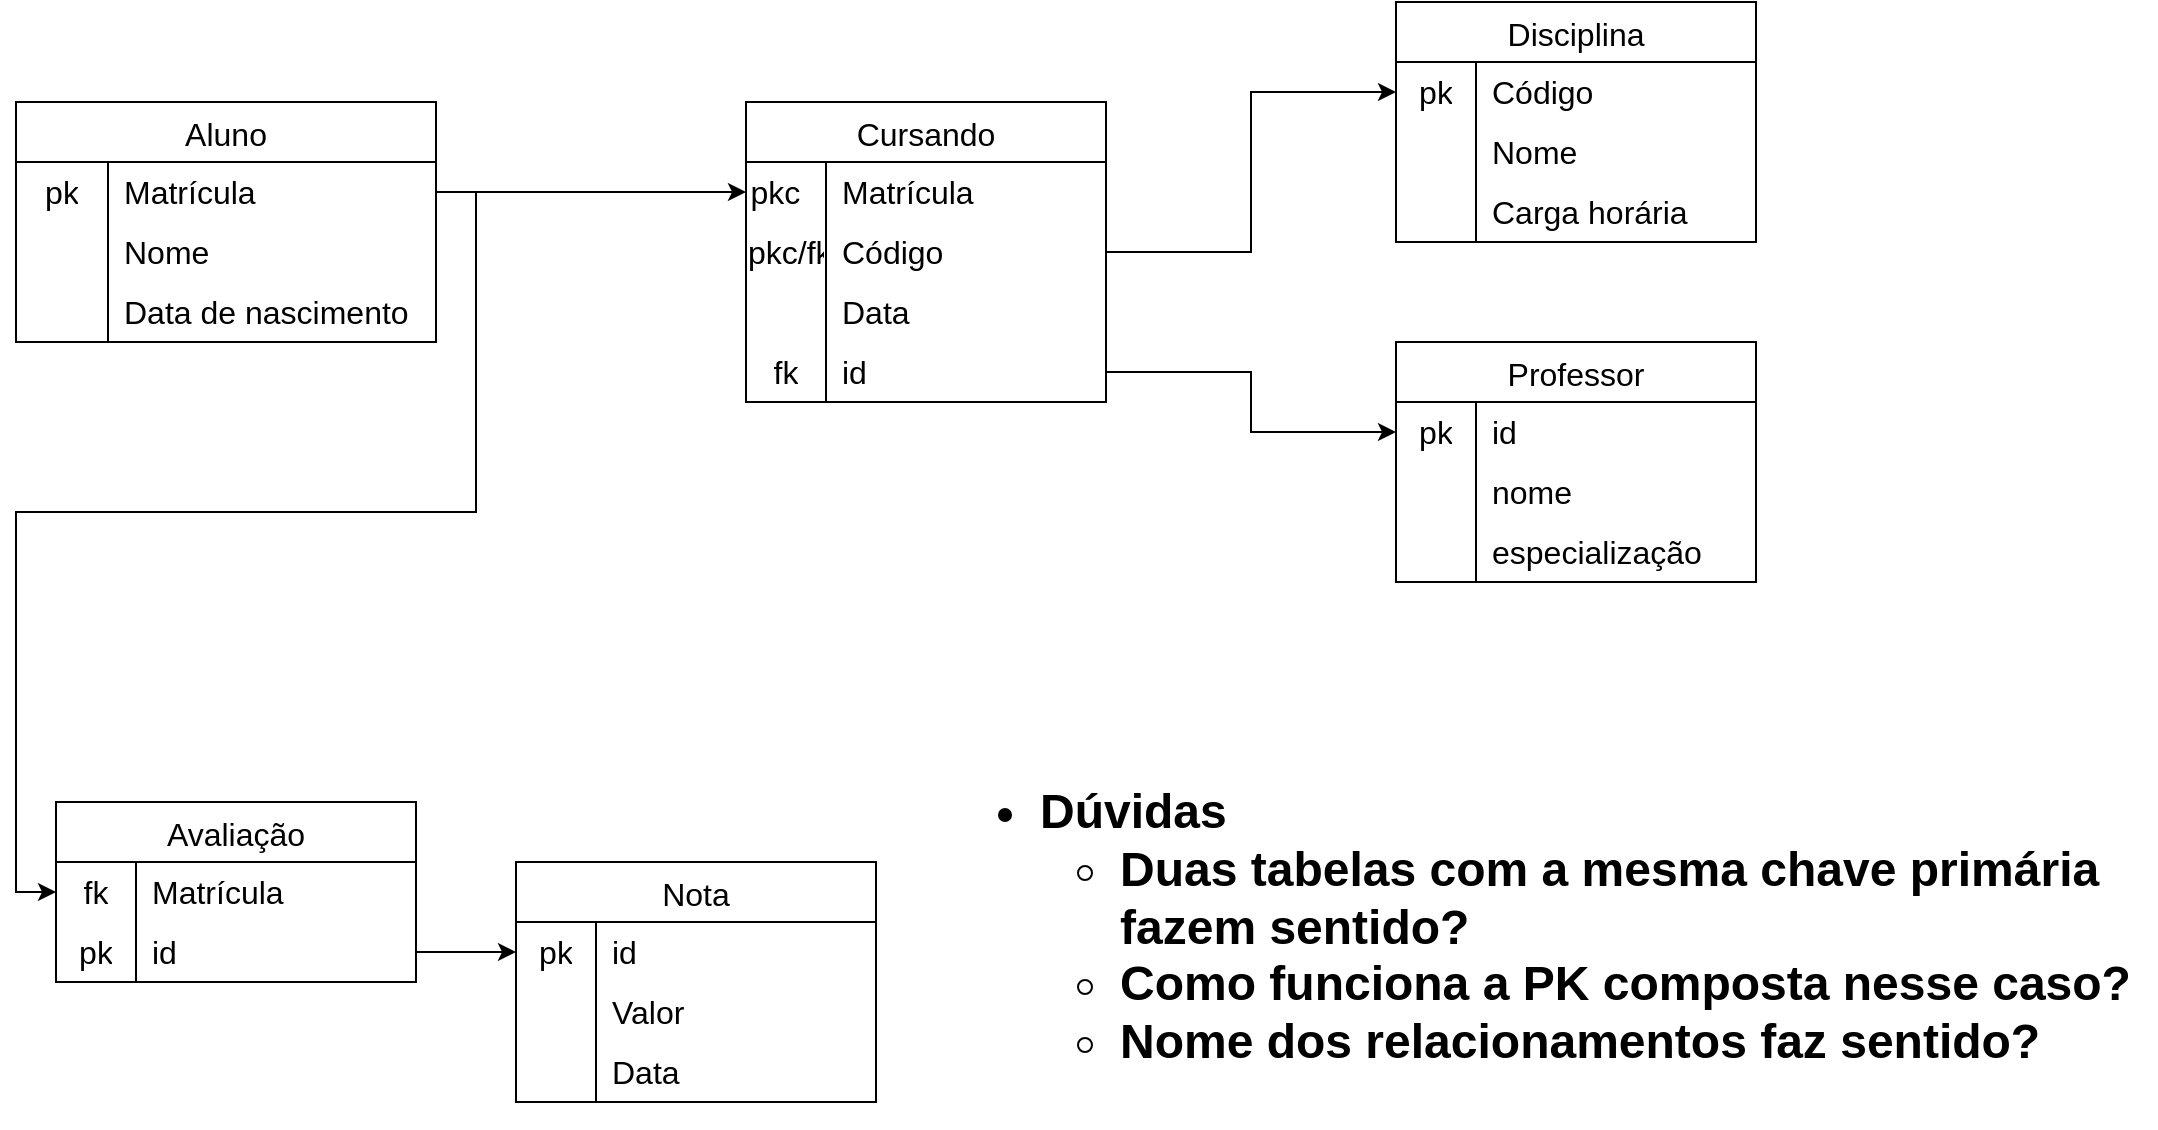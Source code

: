 <mxfile version="24.0.7" type="github">
  <diagram name="Page-1" id="eZEMKafNCvcOQmbBjfex">
    <mxGraphModel dx="1035" dy="501" grid="1" gridSize="10" guides="1" tooltips="1" connect="1" arrows="1" fold="1" page="1" pageScale="1" pageWidth="850" pageHeight="1100" math="0" shadow="0">
      <root>
        <mxCell id="0" />
        <mxCell id="1" parent="0" />
        <mxCell id="tG2BJZwH0-rpYTvCMO7J-5" value="Aluno" style="shape=table;startSize=30;container=1;collapsible=0;childLayout=tableLayout;fixedRows=1;rowLines=0;fontStyle=0;strokeColor=default;fontSize=16;" vertex="1" parent="1">
          <mxGeometry x="60" y="190" width="210" height="120" as="geometry" />
        </mxCell>
        <mxCell id="tG2BJZwH0-rpYTvCMO7J-6" value="" style="shape=tableRow;horizontal=0;startSize=0;swimlaneHead=0;swimlaneBody=0;top=0;left=0;bottom=0;right=0;collapsible=0;dropTarget=0;fillColor=none;points=[[0,0.5],[1,0.5]];portConstraint=eastwest;strokeColor=inherit;fontSize=16;" vertex="1" parent="tG2BJZwH0-rpYTvCMO7J-5">
          <mxGeometry y="30" width="210" height="30" as="geometry" />
        </mxCell>
        <mxCell id="tG2BJZwH0-rpYTvCMO7J-7" value="pk" style="shape=partialRectangle;html=1;whiteSpace=wrap;connectable=0;fillColor=none;top=0;left=0;bottom=0;right=0;overflow=hidden;pointerEvents=1;strokeColor=inherit;fontSize=16;" vertex="1" parent="tG2BJZwH0-rpYTvCMO7J-6">
          <mxGeometry width="46" height="30" as="geometry">
            <mxRectangle width="46" height="30" as="alternateBounds" />
          </mxGeometry>
        </mxCell>
        <mxCell id="tG2BJZwH0-rpYTvCMO7J-8" value="Matrícula" style="shape=partialRectangle;html=1;whiteSpace=wrap;connectable=0;fillColor=none;top=0;left=0;bottom=0;right=0;align=left;spacingLeft=6;overflow=hidden;strokeColor=inherit;fontSize=16;" vertex="1" parent="tG2BJZwH0-rpYTvCMO7J-6">
          <mxGeometry x="46" width="164" height="30" as="geometry">
            <mxRectangle width="164" height="30" as="alternateBounds" />
          </mxGeometry>
        </mxCell>
        <mxCell id="tG2BJZwH0-rpYTvCMO7J-9" value="" style="shape=tableRow;horizontal=0;startSize=0;swimlaneHead=0;swimlaneBody=0;top=0;left=0;bottom=0;right=0;collapsible=0;dropTarget=0;fillColor=none;points=[[0,0.5],[1,0.5]];portConstraint=eastwest;strokeColor=inherit;fontSize=16;" vertex="1" parent="tG2BJZwH0-rpYTvCMO7J-5">
          <mxGeometry y="60" width="210" height="30" as="geometry" />
        </mxCell>
        <mxCell id="tG2BJZwH0-rpYTvCMO7J-10" value="" style="shape=partialRectangle;html=1;whiteSpace=wrap;connectable=0;fillColor=none;top=0;left=0;bottom=0;right=0;overflow=hidden;strokeColor=inherit;fontSize=16;" vertex="1" parent="tG2BJZwH0-rpYTvCMO7J-9">
          <mxGeometry width="46" height="30" as="geometry">
            <mxRectangle width="46" height="30" as="alternateBounds" />
          </mxGeometry>
        </mxCell>
        <mxCell id="tG2BJZwH0-rpYTvCMO7J-11" value="Nome" style="shape=partialRectangle;html=1;whiteSpace=wrap;connectable=0;fillColor=none;top=0;left=0;bottom=0;right=0;align=left;spacingLeft=6;overflow=hidden;strokeColor=inherit;fontSize=16;" vertex="1" parent="tG2BJZwH0-rpYTvCMO7J-9">
          <mxGeometry x="46" width="164" height="30" as="geometry">
            <mxRectangle width="164" height="30" as="alternateBounds" />
          </mxGeometry>
        </mxCell>
        <mxCell id="tG2BJZwH0-rpYTvCMO7J-12" value="" style="shape=tableRow;horizontal=0;startSize=0;swimlaneHead=0;swimlaneBody=0;top=0;left=0;bottom=0;right=0;collapsible=0;dropTarget=0;fillColor=none;points=[[0,0.5],[1,0.5]];portConstraint=eastwest;strokeColor=inherit;fontSize=16;" vertex="1" parent="tG2BJZwH0-rpYTvCMO7J-5">
          <mxGeometry y="90" width="210" height="30" as="geometry" />
        </mxCell>
        <mxCell id="tG2BJZwH0-rpYTvCMO7J-13" value="" style="shape=partialRectangle;html=1;whiteSpace=wrap;connectable=0;fillColor=none;top=0;left=0;bottom=0;right=0;overflow=hidden;strokeColor=inherit;fontSize=16;" vertex="1" parent="tG2BJZwH0-rpYTvCMO7J-12">
          <mxGeometry width="46" height="30" as="geometry">
            <mxRectangle width="46" height="30" as="alternateBounds" />
          </mxGeometry>
        </mxCell>
        <mxCell id="tG2BJZwH0-rpYTvCMO7J-14" value="Data de nascimento" style="shape=partialRectangle;html=1;whiteSpace=wrap;connectable=0;fillColor=none;top=0;left=0;bottom=0;right=0;align=left;spacingLeft=6;overflow=hidden;strokeColor=inherit;fontSize=16;" vertex="1" parent="tG2BJZwH0-rpYTvCMO7J-12">
          <mxGeometry x="46" width="164" height="30" as="geometry">
            <mxRectangle width="164" height="30" as="alternateBounds" />
          </mxGeometry>
        </mxCell>
        <mxCell id="tG2BJZwH0-rpYTvCMO7J-15" value="Professor" style="shape=table;startSize=30;container=1;collapsible=0;childLayout=tableLayout;fixedRows=1;rowLines=0;fontStyle=0;strokeColor=default;fontSize=16;" vertex="1" parent="1">
          <mxGeometry x="750" y="310" width="180" height="120" as="geometry" />
        </mxCell>
        <mxCell id="tG2BJZwH0-rpYTvCMO7J-16" value="" style="shape=tableRow;horizontal=0;startSize=0;swimlaneHead=0;swimlaneBody=0;top=0;left=0;bottom=0;right=0;collapsible=0;dropTarget=0;fillColor=none;points=[[0,0.5],[1,0.5]];portConstraint=eastwest;strokeColor=inherit;fontSize=16;" vertex="1" parent="tG2BJZwH0-rpYTvCMO7J-15">
          <mxGeometry y="30" width="180" height="30" as="geometry" />
        </mxCell>
        <mxCell id="tG2BJZwH0-rpYTvCMO7J-17" value="pk" style="shape=partialRectangle;html=1;whiteSpace=wrap;connectable=0;fillColor=none;top=0;left=0;bottom=0;right=0;overflow=hidden;pointerEvents=1;strokeColor=inherit;fontSize=16;" vertex="1" parent="tG2BJZwH0-rpYTvCMO7J-16">
          <mxGeometry width="40" height="30" as="geometry">
            <mxRectangle width="40" height="30" as="alternateBounds" />
          </mxGeometry>
        </mxCell>
        <mxCell id="tG2BJZwH0-rpYTvCMO7J-18" value="id" style="shape=partialRectangle;html=1;whiteSpace=wrap;connectable=0;fillColor=none;top=0;left=0;bottom=0;right=0;align=left;spacingLeft=6;overflow=hidden;strokeColor=inherit;fontSize=16;" vertex="1" parent="tG2BJZwH0-rpYTvCMO7J-16">
          <mxGeometry x="40" width="140" height="30" as="geometry">
            <mxRectangle width="140" height="30" as="alternateBounds" />
          </mxGeometry>
        </mxCell>
        <mxCell id="tG2BJZwH0-rpYTvCMO7J-19" value="" style="shape=tableRow;horizontal=0;startSize=0;swimlaneHead=0;swimlaneBody=0;top=0;left=0;bottom=0;right=0;collapsible=0;dropTarget=0;fillColor=none;points=[[0,0.5],[1,0.5]];portConstraint=eastwest;strokeColor=inherit;fontSize=16;" vertex="1" parent="tG2BJZwH0-rpYTvCMO7J-15">
          <mxGeometry y="60" width="180" height="30" as="geometry" />
        </mxCell>
        <mxCell id="tG2BJZwH0-rpYTvCMO7J-20" value="" style="shape=partialRectangle;html=1;whiteSpace=wrap;connectable=0;fillColor=none;top=0;left=0;bottom=0;right=0;overflow=hidden;strokeColor=inherit;fontSize=16;" vertex="1" parent="tG2BJZwH0-rpYTvCMO7J-19">
          <mxGeometry width="40" height="30" as="geometry">
            <mxRectangle width="40" height="30" as="alternateBounds" />
          </mxGeometry>
        </mxCell>
        <mxCell id="tG2BJZwH0-rpYTvCMO7J-21" value="nome" style="shape=partialRectangle;html=1;whiteSpace=wrap;connectable=0;fillColor=none;top=0;left=0;bottom=0;right=0;align=left;spacingLeft=6;overflow=hidden;strokeColor=inherit;fontSize=16;" vertex="1" parent="tG2BJZwH0-rpYTvCMO7J-19">
          <mxGeometry x="40" width="140" height="30" as="geometry">
            <mxRectangle width="140" height="30" as="alternateBounds" />
          </mxGeometry>
        </mxCell>
        <mxCell id="tG2BJZwH0-rpYTvCMO7J-22" value="" style="shape=tableRow;horizontal=0;startSize=0;swimlaneHead=0;swimlaneBody=0;top=0;left=0;bottom=0;right=0;collapsible=0;dropTarget=0;fillColor=none;points=[[0,0.5],[1,0.5]];portConstraint=eastwest;strokeColor=inherit;fontSize=16;" vertex="1" parent="tG2BJZwH0-rpYTvCMO7J-15">
          <mxGeometry y="90" width="180" height="30" as="geometry" />
        </mxCell>
        <mxCell id="tG2BJZwH0-rpYTvCMO7J-23" value="" style="shape=partialRectangle;html=1;whiteSpace=wrap;connectable=0;fillColor=none;top=0;left=0;bottom=0;right=0;overflow=hidden;strokeColor=inherit;fontSize=16;" vertex="1" parent="tG2BJZwH0-rpYTvCMO7J-22">
          <mxGeometry width="40" height="30" as="geometry">
            <mxRectangle width="40" height="30" as="alternateBounds" />
          </mxGeometry>
        </mxCell>
        <mxCell id="tG2BJZwH0-rpYTvCMO7J-24" value="especialização" style="shape=partialRectangle;html=1;whiteSpace=wrap;connectable=0;fillColor=none;top=0;left=0;bottom=0;right=0;align=left;spacingLeft=6;overflow=hidden;strokeColor=inherit;fontSize=16;" vertex="1" parent="tG2BJZwH0-rpYTvCMO7J-22">
          <mxGeometry x="40" width="140" height="30" as="geometry">
            <mxRectangle width="140" height="30" as="alternateBounds" />
          </mxGeometry>
        </mxCell>
        <mxCell id="tG2BJZwH0-rpYTvCMO7J-25" value="Disciplina" style="shape=table;startSize=30;container=1;collapsible=0;childLayout=tableLayout;fixedRows=1;rowLines=0;fontStyle=0;strokeColor=default;fontSize=16;" vertex="1" parent="1">
          <mxGeometry x="750" y="140" width="180" height="120" as="geometry" />
        </mxCell>
        <mxCell id="tG2BJZwH0-rpYTvCMO7J-26" value="" style="shape=tableRow;horizontal=0;startSize=0;swimlaneHead=0;swimlaneBody=0;top=0;left=0;bottom=0;right=0;collapsible=0;dropTarget=0;fillColor=none;points=[[0,0.5],[1,0.5]];portConstraint=eastwest;strokeColor=inherit;fontSize=16;" vertex="1" parent="tG2BJZwH0-rpYTvCMO7J-25">
          <mxGeometry y="30" width="180" height="30" as="geometry" />
        </mxCell>
        <mxCell id="tG2BJZwH0-rpYTvCMO7J-27" value="pk" style="shape=partialRectangle;html=1;whiteSpace=wrap;connectable=0;fillColor=none;top=0;left=0;bottom=0;right=0;overflow=hidden;pointerEvents=1;strokeColor=inherit;fontSize=16;" vertex="1" parent="tG2BJZwH0-rpYTvCMO7J-26">
          <mxGeometry width="40" height="30" as="geometry">
            <mxRectangle width="40" height="30" as="alternateBounds" />
          </mxGeometry>
        </mxCell>
        <mxCell id="tG2BJZwH0-rpYTvCMO7J-28" value="Código" style="shape=partialRectangle;html=1;whiteSpace=wrap;connectable=0;fillColor=none;top=0;left=0;bottom=0;right=0;align=left;spacingLeft=6;overflow=hidden;strokeColor=inherit;fontSize=16;" vertex="1" parent="tG2BJZwH0-rpYTvCMO7J-26">
          <mxGeometry x="40" width="140" height="30" as="geometry">
            <mxRectangle width="140" height="30" as="alternateBounds" />
          </mxGeometry>
        </mxCell>
        <mxCell id="tG2BJZwH0-rpYTvCMO7J-29" value="" style="shape=tableRow;horizontal=0;startSize=0;swimlaneHead=0;swimlaneBody=0;top=0;left=0;bottom=0;right=0;collapsible=0;dropTarget=0;fillColor=none;points=[[0,0.5],[1,0.5]];portConstraint=eastwest;strokeColor=inherit;fontSize=16;" vertex="1" parent="tG2BJZwH0-rpYTvCMO7J-25">
          <mxGeometry y="60" width="180" height="30" as="geometry" />
        </mxCell>
        <mxCell id="tG2BJZwH0-rpYTvCMO7J-30" value="" style="shape=partialRectangle;html=1;whiteSpace=wrap;connectable=0;fillColor=none;top=0;left=0;bottom=0;right=0;overflow=hidden;strokeColor=inherit;fontSize=16;" vertex="1" parent="tG2BJZwH0-rpYTvCMO7J-29">
          <mxGeometry width="40" height="30" as="geometry">
            <mxRectangle width="40" height="30" as="alternateBounds" />
          </mxGeometry>
        </mxCell>
        <mxCell id="tG2BJZwH0-rpYTvCMO7J-31" value="Nome" style="shape=partialRectangle;html=1;whiteSpace=wrap;connectable=0;fillColor=none;top=0;left=0;bottom=0;right=0;align=left;spacingLeft=6;overflow=hidden;strokeColor=inherit;fontSize=16;" vertex="1" parent="tG2BJZwH0-rpYTvCMO7J-29">
          <mxGeometry x="40" width="140" height="30" as="geometry">
            <mxRectangle width="140" height="30" as="alternateBounds" />
          </mxGeometry>
        </mxCell>
        <mxCell id="tG2BJZwH0-rpYTvCMO7J-32" value="" style="shape=tableRow;horizontal=0;startSize=0;swimlaneHead=0;swimlaneBody=0;top=0;left=0;bottom=0;right=0;collapsible=0;dropTarget=0;fillColor=none;points=[[0,0.5],[1,0.5]];portConstraint=eastwest;strokeColor=inherit;fontSize=16;" vertex="1" parent="tG2BJZwH0-rpYTvCMO7J-25">
          <mxGeometry y="90" width="180" height="30" as="geometry" />
        </mxCell>
        <mxCell id="tG2BJZwH0-rpYTvCMO7J-33" value="" style="shape=partialRectangle;html=1;whiteSpace=wrap;connectable=0;fillColor=none;top=0;left=0;bottom=0;right=0;overflow=hidden;strokeColor=inherit;fontSize=16;" vertex="1" parent="tG2BJZwH0-rpYTvCMO7J-32">
          <mxGeometry width="40" height="30" as="geometry">
            <mxRectangle width="40" height="30" as="alternateBounds" />
          </mxGeometry>
        </mxCell>
        <mxCell id="tG2BJZwH0-rpYTvCMO7J-34" value="Carga horária" style="shape=partialRectangle;html=1;whiteSpace=wrap;connectable=0;fillColor=none;top=0;left=0;bottom=0;right=0;align=left;spacingLeft=6;overflow=hidden;strokeColor=inherit;fontSize=16;" vertex="1" parent="tG2BJZwH0-rpYTvCMO7J-32">
          <mxGeometry x="40" width="140" height="30" as="geometry">
            <mxRectangle width="140" height="30" as="alternateBounds" />
          </mxGeometry>
        </mxCell>
        <mxCell id="tG2BJZwH0-rpYTvCMO7J-35" value="Nota" style="shape=table;startSize=30;container=1;collapsible=0;childLayout=tableLayout;fixedRows=1;rowLines=0;fontStyle=0;strokeColor=default;fontSize=16;" vertex="1" parent="1">
          <mxGeometry x="310" y="570" width="180" height="120" as="geometry" />
        </mxCell>
        <mxCell id="tG2BJZwH0-rpYTvCMO7J-36" value="" style="shape=tableRow;horizontal=0;startSize=0;swimlaneHead=0;swimlaneBody=0;top=0;left=0;bottom=0;right=0;collapsible=0;dropTarget=0;fillColor=none;points=[[0,0.5],[1,0.5]];portConstraint=eastwest;strokeColor=inherit;fontSize=16;" vertex="1" parent="tG2BJZwH0-rpYTvCMO7J-35">
          <mxGeometry y="30" width="180" height="30" as="geometry" />
        </mxCell>
        <mxCell id="tG2BJZwH0-rpYTvCMO7J-37" value="pk" style="shape=partialRectangle;html=1;whiteSpace=wrap;connectable=0;fillColor=none;top=0;left=0;bottom=0;right=0;overflow=hidden;pointerEvents=1;strokeColor=inherit;fontSize=16;" vertex="1" parent="tG2BJZwH0-rpYTvCMO7J-36">
          <mxGeometry width="40" height="30" as="geometry">
            <mxRectangle width="40" height="30" as="alternateBounds" />
          </mxGeometry>
        </mxCell>
        <mxCell id="tG2BJZwH0-rpYTvCMO7J-38" value="id" style="shape=partialRectangle;html=1;whiteSpace=wrap;connectable=0;fillColor=none;top=0;left=0;bottom=0;right=0;align=left;spacingLeft=6;overflow=hidden;strokeColor=inherit;fontSize=16;" vertex="1" parent="tG2BJZwH0-rpYTvCMO7J-36">
          <mxGeometry x="40" width="140" height="30" as="geometry">
            <mxRectangle width="140" height="30" as="alternateBounds" />
          </mxGeometry>
        </mxCell>
        <mxCell id="tG2BJZwH0-rpYTvCMO7J-39" value="" style="shape=tableRow;horizontal=0;startSize=0;swimlaneHead=0;swimlaneBody=0;top=0;left=0;bottom=0;right=0;collapsible=0;dropTarget=0;fillColor=none;points=[[0,0.5],[1,0.5]];portConstraint=eastwest;strokeColor=inherit;fontSize=16;" vertex="1" parent="tG2BJZwH0-rpYTvCMO7J-35">
          <mxGeometry y="60" width="180" height="30" as="geometry" />
        </mxCell>
        <mxCell id="tG2BJZwH0-rpYTvCMO7J-40" value="" style="shape=partialRectangle;html=1;whiteSpace=wrap;connectable=0;fillColor=none;top=0;left=0;bottom=0;right=0;overflow=hidden;strokeColor=inherit;fontSize=16;" vertex="1" parent="tG2BJZwH0-rpYTvCMO7J-39">
          <mxGeometry width="40" height="30" as="geometry">
            <mxRectangle width="40" height="30" as="alternateBounds" />
          </mxGeometry>
        </mxCell>
        <mxCell id="tG2BJZwH0-rpYTvCMO7J-41" value="Valor" style="shape=partialRectangle;html=1;whiteSpace=wrap;connectable=0;fillColor=none;top=0;left=0;bottom=0;right=0;align=left;spacingLeft=6;overflow=hidden;strokeColor=inherit;fontSize=16;" vertex="1" parent="tG2BJZwH0-rpYTvCMO7J-39">
          <mxGeometry x="40" width="140" height="30" as="geometry">
            <mxRectangle width="140" height="30" as="alternateBounds" />
          </mxGeometry>
        </mxCell>
        <mxCell id="tG2BJZwH0-rpYTvCMO7J-42" value="" style="shape=tableRow;horizontal=0;startSize=0;swimlaneHead=0;swimlaneBody=0;top=0;left=0;bottom=0;right=0;collapsible=0;dropTarget=0;fillColor=none;points=[[0,0.5],[1,0.5]];portConstraint=eastwest;strokeColor=inherit;fontSize=16;" vertex="1" parent="tG2BJZwH0-rpYTvCMO7J-35">
          <mxGeometry y="90" width="180" height="30" as="geometry" />
        </mxCell>
        <mxCell id="tG2BJZwH0-rpYTvCMO7J-43" value="" style="shape=partialRectangle;html=1;whiteSpace=wrap;connectable=0;fillColor=none;top=0;left=0;bottom=0;right=0;overflow=hidden;strokeColor=inherit;fontSize=16;" vertex="1" parent="tG2BJZwH0-rpYTvCMO7J-42">
          <mxGeometry width="40" height="30" as="geometry">
            <mxRectangle width="40" height="30" as="alternateBounds" />
          </mxGeometry>
        </mxCell>
        <mxCell id="tG2BJZwH0-rpYTvCMO7J-44" value="Data" style="shape=partialRectangle;html=1;whiteSpace=wrap;connectable=0;fillColor=none;top=0;left=0;bottom=0;right=0;align=left;spacingLeft=6;overflow=hidden;strokeColor=inherit;fontSize=16;" vertex="1" parent="tG2BJZwH0-rpYTvCMO7J-42">
          <mxGeometry x="40" width="140" height="30" as="geometry">
            <mxRectangle width="140" height="30" as="alternateBounds" />
          </mxGeometry>
        </mxCell>
        <mxCell id="tG2BJZwH0-rpYTvCMO7J-52" value="Avaliação" style="shape=table;startSize=30;container=1;collapsible=0;childLayout=tableLayout;fixedRows=1;rowLines=0;fontStyle=0;strokeColor=default;fontSize=16;" vertex="1" parent="1">
          <mxGeometry x="80" y="540" width="180" height="90" as="geometry" />
        </mxCell>
        <mxCell id="tG2BJZwH0-rpYTvCMO7J-53" value="" style="shape=tableRow;horizontal=0;startSize=0;swimlaneHead=0;swimlaneBody=0;top=0;left=0;bottom=0;right=0;collapsible=0;dropTarget=0;fillColor=none;points=[[0,0.5],[1,0.5]];portConstraint=eastwest;strokeColor=inherit;fontSize=16;" vertex="1" parent="tG2BJZwH0-rpYTvCMO7J-52">
          <mxGeometry y="30" width="180" height="30" as="geometry" />
        </mxCell>
        <mxCell id="tG2BJZwH0-rpYTvCMO7J-54" value="fk" style="shape=partialRectangle;html=1;whiteSpace=wrap;connectable=0;fillColor=none;top=0;left=0;bottom=0;right=0;overflow=hidden;pointerEvents=1;strokeColor=inherit;fontSize=16;" vertex="1" parent="tG2BJZwH0-rpYTvCMO7J-53">
          <mxGeometry width="40" height="30" as="geometry">
            <mxRectangle width="40" height="30" as="alternateBounds" />
          </mxGeometry>
        </mxCell>
        <mxCell id="tG2BJZwH0-rpYTvCMO7J-55" value="Matrícula" style="shape=partialRectangle;html=1;whiteSpace=wrap;connectable=0;fillColor=none;top=0;left=0;bottom=0;right=0;align=left;spacingLeft=6;overflow=hidden;strokeColor=inherit;fontSize=16;" vertex="1" parent="tG2BJZwH0-rpYTvCMO7J-53">
          <mxGeometry x="40" width="140" height="30" as="geometry">
            <mxRectangle width="140" height="30" as="alternateBounds" />
          </mxGeometry>
        </mxCell>
        <mxCell id="tG2BJZwH0-rpYTvCMO7J-56" value="" style="shape=tableRow;horizontal=0;startSize=0;swimlaneHead=0;swimlaneBody=0;top=0;left=0;bottom=0;right=0;collapsible=0;dropTarget=0;fillColor=none;points=[[0,0.5],[1,0.5]];portConstraint=eastwest;strokeColor=inherit;fontSize=16;" vertex="1" parent="tG2BJZwH0-rpYTvCMO7J-52">
          <mxGeometry y="60" width="180" height="30" as="geometry" />
        </mxCell>
        <mxCell id="tG2BJZwH0-rpYTvCMO7J-57" value="pk" style="shape=partialRectangle;html=1;whiteSpace=wrap;connectable=0;fillColor=none;top=0;left=0;bottom=0;right=0;overflow=hidden;strokeColor=inherit;fontSize=16;" vertex="1" parent="tG2BJZwH0-rpYTvCMO7J-56">
          <mxGeometry width="40" height="30" as="geometry">
            <mxRectangle width="40" height="30" as="alternateBounds" />
          </mxGeometry>
        </mxCell>
        <mxCell id="tG2BJZwH0-rpYTvCMO7J-58" value="id" style="shape=partialRectangle;html=1;whiteSpace=wrap;connectable=0;fillColor=none;top=0;left=0;bottom=0;right=0;align=left;spacingLeft=6;overflow=hidden;strokeColor=inherit;fontSize=16;" vertex="1" parent="tG2BJZwH0-rpYTvCMO7J-56">
          <mxGeometry x="40" width="140" height="30" as="geometry">
            <mxRectangle width="140" height="30" as="alternateBounds" />
          </mxGeometry>
        </mxCell>
        <mxCell id="tG2BJZwH0-rpYTvCMO7J-62" style="edgeStyle=orthogonalEdgeStyle;rounded=0;orthogonalLoop=1;jettySize=auto;html=1;entryX=0;entryY=0.5;entryDx=0;entryDy=0;" edge="1" parent="1" source="tG2BJZwH0-rpYTvCMO7J-6" target="tG2BJZwH0-rpYTvCMO7J-52">
          <mxGeometry relative="1" as="geometry" />
        </mxCell>
        <mxCell id="tG2BJZwH0-rpYTvCMO7J-63" style="edgeStyle=orthogonalEdgeStyle;rounded=0;orthogonalLoop=1;jettySize=auto;html=1;exitX=1;exitY=0.5;exitDx=0;exitDy=0;entryX=0;entryY=0.5;entryDx=0;entryDy=0;" edge="1" parent="1" source="tG2BJZwH0-rpYTvCMO7J-56" target="tG2BJZwH0-rpYTvCMO7J-36">
          <mxGeometry relative="1" as="geometry" />
        </mxCell>
        <mxCell id="tG2BJZwH0-rpYTvCMO7J-64" value="Cursando" style="shape=table;startSize=30;container=1;collapsible=0;childLayout=tableLayout;fixedRows=1;rowLines=0;fontStyle=0;strokeColor=default;fontSize=16;" vertex="1" parent="1">
          <mxGeometry x="425" y="190" width="180" height="150" as="geometry" />
        </mxCell>
        <mxCell id="tG2BJZwH0-rpYTvCMO7J-65" value="" style="shape=tableRow;horizontal=0;startSize=0;swimlaneHead=0;swimlaneBody=0;top=0;left=0;bottom=0;right=0;collapsible=0;dropTarget=0;fillColor=none;points=[[0,0.5],[1,0.5]];portConstraint=eastwest;strokeColor=inherit;fontSize=16;" vertex="1" parent="tG2BJZwH0-rpYTvCMO7J-64">
          <mxGeometry y="30" width="180" height="30" as="geometry" />
        </mxCell>
        <mxCell id="tG2BJZwH0-rpYTvCMO7J-66" value="pkc&lt;span style=&quot;white-space: pre;&quot;&gt;&#x9;&lt;/span&gt;" style="shape=partialRectangle;html=1;whiteSpace=wrap;connectable=0;fillColor=none;top=0;left=0;bottom=0;right=0;overflow=hidden;pointerEvents=1;strokeColor=inherit;fontSize=16;" vertex="1" parent="tG2BJZwH0-rpYTvCMO7J-65">
          <mxGeometry width="40" height="30" as="geometry">
            <mxRectangle width="40" height="30" as="alternateBounds" />
          </mxGeometry>
        </mxCell>
        <mxCell id="tG2BJZwH0-rpYTvCMO7J-67" value="Matrícula" style="shape=partialRectangle;html=1;whiteSpace=wrap;connectable=0;fillColor=none;top=0;left=0;bottom=0;right=0;align=left;spacingLeft=6;overflow=hidden;strokeColor=inherit;fontSize=16;" vertex="1" parent="tG2BJZwH0-rpYTvCMO7J-65">
          <mxGeometry x="40" width="140" height="30" as="geometry">
            <mxRectangle width="140" height="30" as="alternateBounds" />
          </mxGeometry>
        </mxCell>
        <mxCell id="tG2BJZwH0-rpYTvCMO7J-68" value="" style="shape=tableRow;horizontal=0;startSize=0;swimlaneHead=0;swimlaneBody=0;top=0;left=0;bottom=0;right=0;collapsible=0;dropTarget=0;fillColor=none;points=[[0,0.5],[1,0.5]];portConstraint=eastwest;strokeColor=inherit;fontSize=16;" vertex="1" parent="tG2BJZwH0-rpYTvCMO7J-64">
          <mxGeometry y="60" width="180" height="30" as="geometry" />
        </mxCell>
        <mxCell id="tG2BJZwH0-rpYTvCMO7J-69" value="pkc/fk" style="shape=partialRectangle;html=1;whiteSpace=wrap;connectable=0;fillColor=none;top=0;left=0;bottom=0;right=0;overflow=hidden;strokeColor=inherit;fontSize=16;" vertex="1" parent="tG2BJZwH0-rpYTvCMO7J-68">
          <mxGeometry width="40" height="30" as="geometry">
            <mxRectangle width="40" height="30" as="alternateBounds" />
          </mxGeometry>
        </mxCell>
        <mxCell id="tG2BJZwH0-rpYTvCMO7J-70" value="Código" style="shape=partialRectangle;html=1;whiteSpace=wrap;connectable=0;fillColor=none;top=0;left=0;bottom=0;right=0;align=left;spacingLeft=6;overflow=hidden;strokeColor=inherit;fontSize=16;" vertex="1" parent="tG2BJZwH0-rpYTvCMO7J-68">
          <mxGeometry x="40" width="140" height="30" as="geometry">
            <mxRectangle width="140" height="30" as="alternateBounds" />
          </mxGeometry>
        </mxCell>
        <mxCell id="tG2BJZwH0-rpYTvCMO7J-71" value="" style="shape=tableRow;horizontal=0;startSize=0;swimlaneHead=0;swimlaneBody=0;top=0;left=0;bottom=0;right=0;collapsible=0;dropTarget=0;fillColor=none;points=[[0,0.5],[1,0.5]];portConstraint=eastwest;strokeColor=inherit;fontSize=16;" vertex="1" parent="tG2BJZwH0-rpYTvCMO7J-64">
          <mxGeometry y="90" width="180" height="30" as="geometry" />
        </mxCell>
        <mxCell id="tG2BJZwH0-rpYTvCMO7J-72" value="" style="shape=partialRectangle;html=1;whiteSpace=wrap;connectable=0;fillColor=none;top=0;left=0;bottom=0;right=0;overflow=hidden;strokeColor=inherit;fontSize=16;" vertex="1" parent="tG2BJZwH0-rpYTvCMO7J-71">
          <mxGeometry width="40" height="30" as="geometry">
            <mxRectangle width="40" height="30" as="alternateBounds" />
          </mxGeometry>
        </mxCell>
        <mxCell id="tG2BJZwH0-rpYTvCMO7J-73" value="Data" style="shape=partialRectangle;html=1;whiteSpace=wrap;connectable=0;fillColor=none;top=0;left=0;bottom=0;right=0;align=left;spacingLeft=6;overflow=hidden;strokeColor=inherit;fontSize=16;" vertex="1" parent="tG2BJZwH0-rpYTvCMO7J-71">
          <mxGeometry x="40" width="140" height="30" as="geometry">
            <mxRectangle width="140" height="30" as="alternateBounds" />
          </mxGeometry>
        </mxCell>
        <mxCell id="tG2BJZwH0-rpYTvCMO7J-75" value="" style="shape=tableRow;horizontal=0;startSize=0;swimlaneHead=0;swimlaneBody=0;top=0;left=0;bottom=0;right=0;collapsible=0;dropTarget=0;fillColor=none;points=[[0,0.5],[1,0.5]];portConstraint=eastwest;strokeColor=inherit;fontSize=16;" vertex="1" parent="tG2BJZwH0-rpYTvCMO7J-64">
          <mxGeometry y="120" width="180" height="30" as="geometry" />
        </mxCell>
        <mxCell id="tG2BJZwH0-rpYTvCMO7J-76" value="fk" style="shape=partialRectangle;html=1;whiteSpace=wrap;connectable=0;fillColor=none;top=0;left=0;bottom=0;right=0;overflow=hidden;strokeColor=inherit;fontSize=16;" vertex="1" parent="tG2BJZwH0-rpYTvCMO7J-75">
          <mxGeometry width="40" height="30" as="geometry">
            <mxRectangle width="40" height="30" as="alternateBounds" />
          </mxGeometry>
        </mxCell>
        <mxCell id="tG2BJZwH0-rpYTvCMO7J-77" value="id" style="shape=partialRectangle;html=1;whiteSpace=wrap;connectable=0;fillColor=none;top=0;left=0;bottom=0;right=0;align=left;spacingLeft=6;overflow=hidden;strokeColor=inherit;fontSize=16;" vertex="1" parent="tG2BJZwH0-rpYTvCMO7J-75">
          <mxGeometry x="40" width="140" height="30" as="geometry">
            <mxRectangle width="140" height="30" as="alternateBounds" />
          </mxGeometry>
        </mxCell>
        <mxCell id="tG2BJZwH0-rpYTvCMO7J-74" style="edgeStyle=orthogonalEdgeStyle;rounded=0;orthogonalLoop=1;jettySize=auto;html=1;entryX=0;entryY=0.5;entryDx=0;entryDy=0;" edge="1" parent="1" source="tG2BJZwH0-rpYTvCMO7J-6" target="tG2BJZwH0-rpYTvCMO7J-65">
          <mxGeometry relative="1" as="geometry" />
        </mxCell>
        <mxCell id="tG2BJZwH0-rpYTvCMO7J-78" style="edgeStyle=orthogonalEdgeStyle;rounded=0;orthogonalLoop=1;jettySize=auto;html=1;entryX=0;entryY=0.5;entryDx=0;entryDy=0;" edge="1" parent="1" source="tG2BJZwH0-rpYTvCMO7J-75" target="tG2BJZwH0-rpYTvCMO7J-16">
          <mxGeometry relative="1" as="geometry" />
        </mxCell>
        <mxCell id="tG2BJZwH0-rpYTvCMO7J-79" style="edgeStyle=orthogonalEdgeStyle;rounded=0;orthogonalLoop=1;jettySize=auto;html=1;entryX=0;entryY=0.5;entryDx=0;entryDy=0;" edge="1" parent="1" source="tG2BJZwH0-rpYTvCMO7J-68" target="tG2BJZwH0-rpYTvCMO7J-26">
          <mxGeometry relative="1" as="geometry" />
        </mxCell>
        <mxCell id="tG2BJZwH0-rpYTvCMO7J-85" value="&lt;h1 style=&quot;margin-top: 0px;&quot;&gt;&lt;ul&gt;&lt;li&gt;Dúvidas&lt;/li&gt;&lt;ul&gt;&lt;li&gt;Duas tabelas com a mesma chave primária fazem sentido?&lt;/li&gt;&lt;li&gt;Como funciona a PK composta nesse caso?&lt;/li&gt;&lt;li&gt;Nome dos relacionamentos faz sentido?&lt;/li&gt;&lt;/ul&gt;&lt;/ul&gt;&lt;/h1&gt;" style="text;html=1;whiteSpace=wrap;overflow=hidden;rounded=0;" vertex="1" parent="1">
          <mxGeometry x="530" y="500" width="600" height="200" as="geometry" />
        </mxCell>
      </root>
    </mxGraphModel>
  </diagram>
</mxfile>
